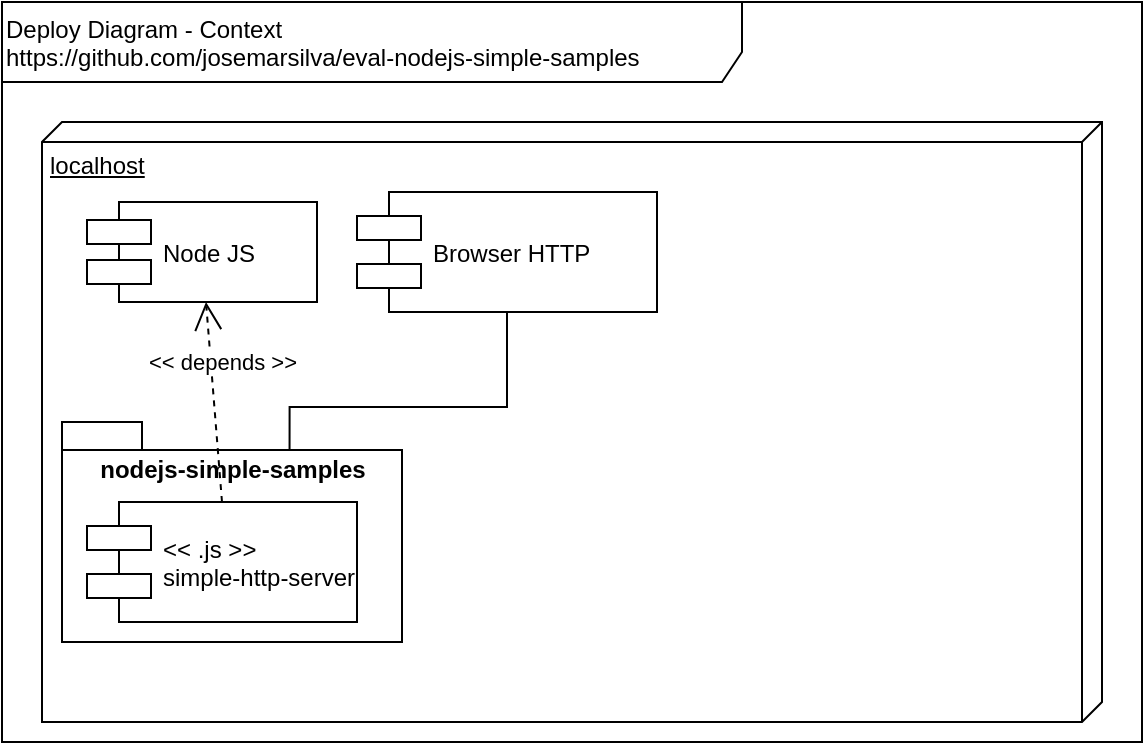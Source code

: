 <mxfile version="12.7.3" type="device"><diagram id="fMGpiNhVeqn0YMsLJxzh" name="Página-1"><mxGraphModel dx="868" dy="534" grid="1" gridSize="10" guides="1" tooltips="1" connect="1" arrows="1" fold="1" page="1" pageScale="1" pageWidth="827" pageHeight="1169" math="0" shadow="0"><root><mxCell id="0"/><mxCell id="1" parent="0"/><mxCell id="6OetropUeBoLzL2Sj7KS-1" value="Deploy Diagram - Context&lt;br&gt;https://github.com/josemarsilva/eval-nodejs-simple-samples" style="shape=umlFrame;whiteSpace=wrap;html=1;width=370;height=40;verticalAlign=top;align=left;" parent="1" vertex="1"><mxGeometry x="10" y="10" width="570" height="370" as="geometry"/></mxCell><mxCell id="NNuIQbcpsFkkkyfnrant-1" value="localhost" style="verticalAlign=top;align=left;spacingTop=8;spacingLeft=2;spacingRight=12;shape=cube;size=10;direction=south;fontStyle=4;html=1;" parent="1" vertex="1"><mxGeometry x="30" y="70" width="530" height="300" as="geometry"/></mxCell><mxCell id="NNuIQbcpsFkkkyfnrant-2" value="Node JS" style="shape=component;align=left;spacingLeft=36;" parent="1" vertex="1"><mxGeometry x="52.5" y="110" width="115" height="50" as="geometry"/></mxCell><mxCell id="HXPED0lrFgq4DP10zPKw-2" style="edgeStyle=orthogonalEdgeStyle;rounded=0;orthogonalLoop=1;jettySize=auto;html=1;endArrow=none;endFill=0;entryX=0.75;entryY=0;entryDx=0;entryDy=0;" parent="1" source="HXPED0lrFgq4DP10zPKw-1" target="NNuIQbcpsFkkkyfnrant-3" edge="1"><mxGeometry relative="1" as="geometry"/></mxCell><mxCell id="HXPED0lrFgq4DP10zPKw-1" value="Browser HTTP" style="shape=component;align=left;spacingLeft=36;" parent="1" vertex="1"><mxGeometry x="187.5" y="105" width="150" height="60" as="geometry"/></mxCell><mxCell id="fY1frvdKylYKVJqq9TtY-1" value="nodejs-simple-samples" style="shape=folder;fontStyle=1;spacingTop=10;tabWidth=40;tabHeight=14;tabPosition=left;html=1;verticalAlign=top;" parent="1" vertex="1"><mxGeometry x="40" y="220" width="170" height="110" as="geometry"/></mxCell><mxCell id="NNuIQbcpsFkkkyfnrant-3" value="&lt;&lt; .js &gt;&gt;&#10;simple-http-server" style="shape=component;align=left;spacingLeft=36;" parent="1" vertex="1"><mxGeometry x="52.5" y="260" width="135" height="60" as="geometry"/></mxCell><mxCell id="NNuIQbcpsFkkkyfnrant-6" value="&amp;lt;&amp;lt; depends &amp;gt;&amp;gt;" style="endArrow=open;endSize=12;dashed=1;html=1;exitX=0.5;exitY=0;exitDx=0;exitDy=0;" parent="1" source="NNuIQbcpsFkkkyfnrant-3" target="NNuIQbcpsFkkkyfnrant-2" edge="1"><mxGeometry x="0.391" y="-6" width="160" relative="1" as="geometry"><mxPoint x="200" y="180" as="sourcePoint"/><mxPoint x="360" y="180" as="targetPoint"/><mxPoint as="offset"/></mxGeometry></mxCell></root></mxGraphModel></diagram></mxfile>